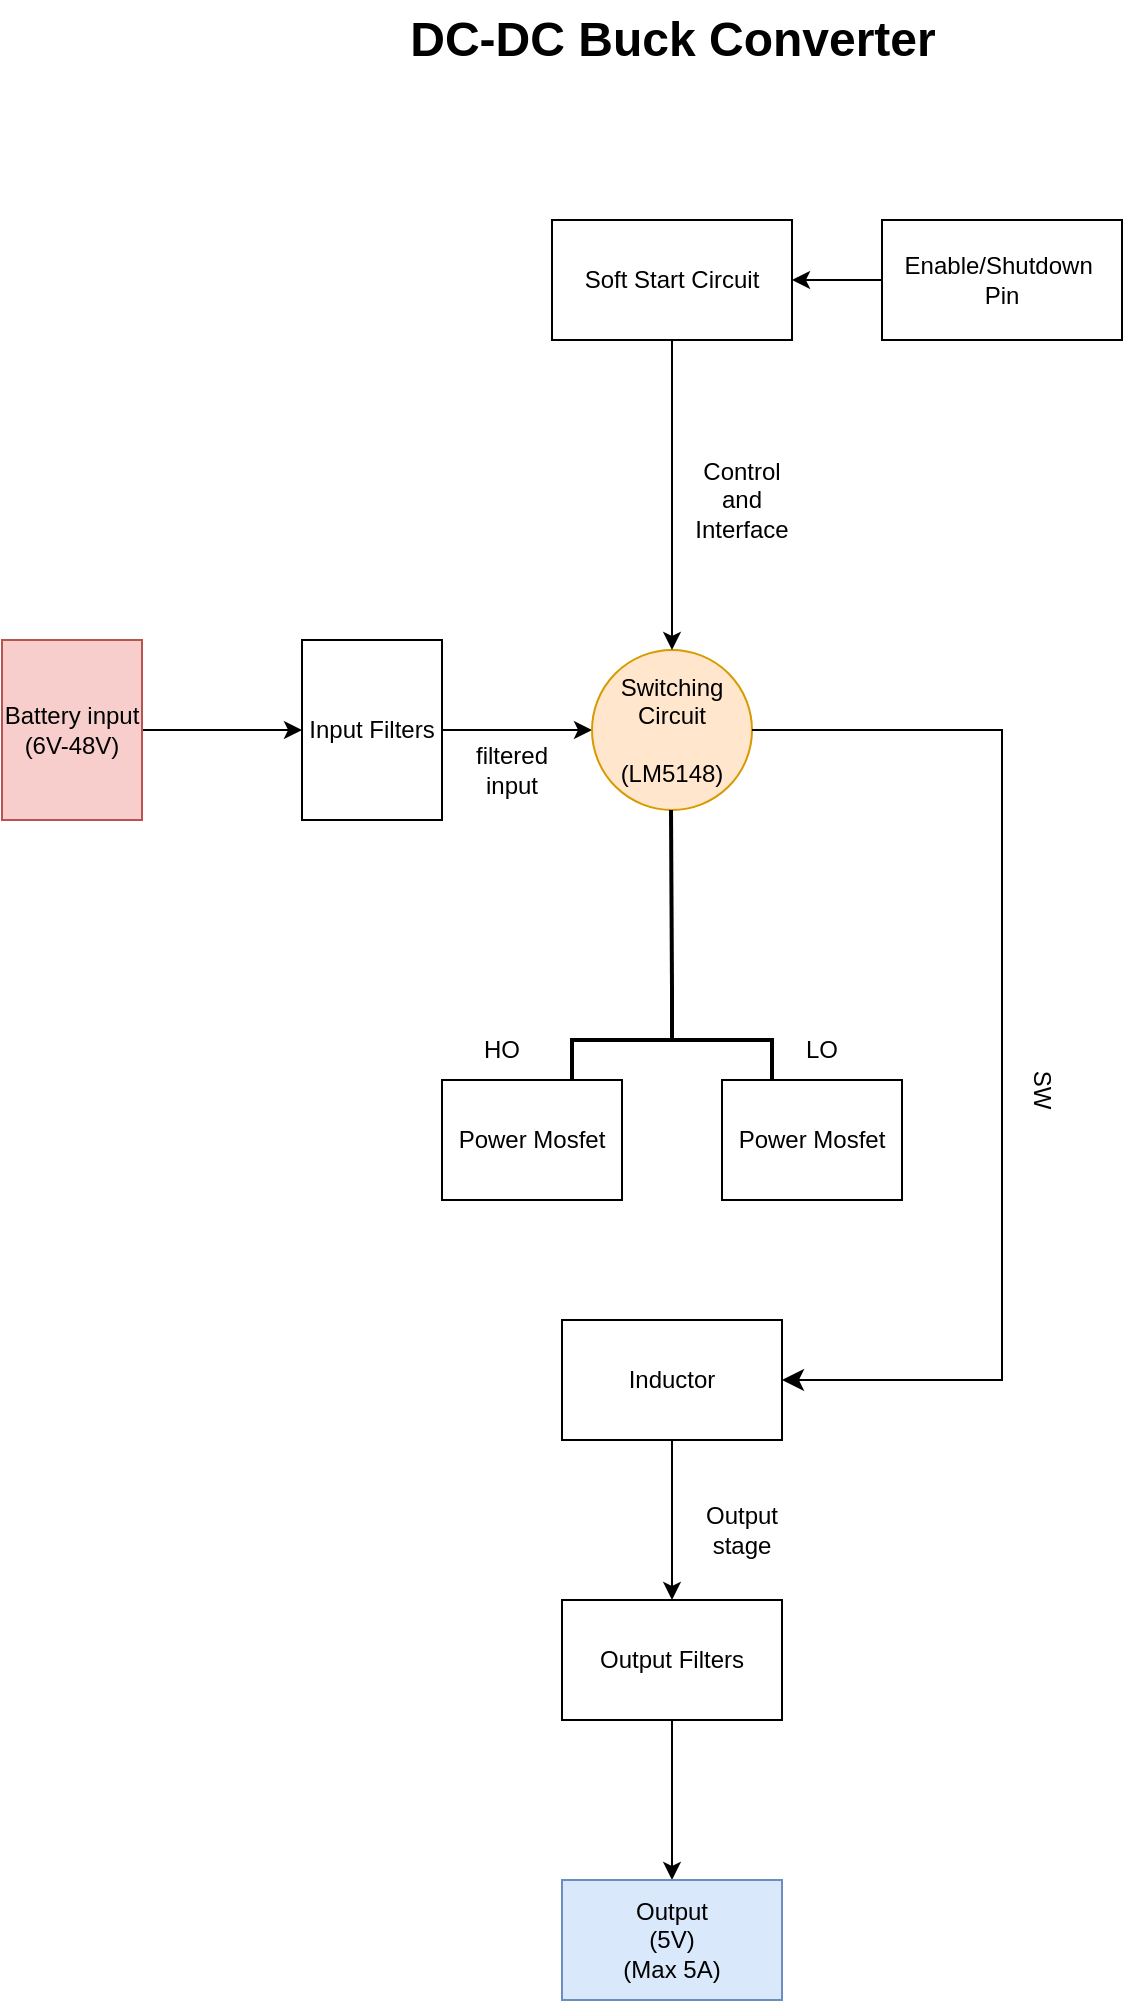 <mxfile version="26.1.1">
  <diagram name="Page-1" id="V_agToamkLolIVIcvrOi">
    <mxGraphModel dx="1050" dy="1622" grid="1" gridSize="10" guides="1" tooltips="1" connect="1" arrows="1" fold="1" page="1" pageScale="1" pageWidth="850" pageHeight="1100" math="0" shadow="0">
      <root>
        <mxCell id="0" />
        <mxCell id="1" parent="0" />
        <mxCell id="L39xVLBxvRy2gjfL3Dl3-106" value="" style="edgeStyle=orthogonalEdgeStyle;rounded=0;orthogonalLoop=1;jettySize=auto;html=1;" parent="1" source="L39xVLBxvRy2gjfL3Dl3-107" target="L39xVLBxvRy2gjfL3Dl3-109" edge="1">
          <mxGeometry relative="1" as="geometry" />
        </mxCell>
        <mxCell id="L39xVLBxvRy2gjfL3Dl3-107" value="Battery input&lt;div&gt;(6V-48V)&lt;/div&gt;" style="rounded=0;whiteSpace=wrap;html=1;fillColor=#f8cecc;strokeColor=#b85450;" parent="1" vertex="1">
          <mxGeometry x="90" y="-700" width="70" height="90" as="geometry" />
        </mxCell>
        <mxCell id="L39xVLBxvRy2gjfL3Dl3-108" value="" style="edgeStyle=orthogonalEdgeStyle;rounded=0;orthogonalLoop=1;jettySize=auto;html=1;" parent="1" source="L39xVLBxvRy2gjfL3Dl3-109" target="L39xVLBxvRy2gjfL3Dl3-110" edge="1">
          <mxGeometry relative="1" as="geometry" />
        </mxCell>
        <mxCell id="L39xVLBxvRy2gjfL3Dl3-109" value="Input Filters" style="rounded=0;whiteSpace=wrap;html=1;" parent="1" vertex="1">
          <mxGeometry x="240" y="-700" width="70" height="90" as="geometry" />
        </mxCell>
        <mxCell id="L39xVLBxvRy2gjfL3Dl3-110" value="Switching Circuit&lt;div&gt;&lt;br&gt;&lt;/div&gt;&lt;div&gt;(LM5148)&lt;/div&gt;" style="ellipse;whiteSpace=wrap;html=1;rounded=0;fillColor=#ffe6cc;strokeColor=#d79b00;" parent="1" vertex="1">
          <mxGeometry x="385" y="-695" width="80" height="80" as="geometry" />
        </mxCell>
        <mxCell id="L39xVLBxvRy2gjfL3Dl3-111" value="" style="strokeWidth=2;html=1;shape=mxgraph.flowchart.annotation_2;align=left;labelPosition=right;pointerEvents=1;rotation=90;" parent="1" vertex="1">
          <mxGeometry x="400" y="-550" width="50" height="100" as="geometry" />
        </mxCell>
        <mxCell id="L39xVLBxvRy2gjfL3Dl3-112" value="" style="endArrow=none;html=1;rounded=0;exitX=0;exitY=0.5;exitDx=0;exitDy=0;exitPerimeter=0;strokeWidth=2;" parent="1" source="L39xVLBxvRy2gjfL3Dl3-111" edge="1">
          <mxGeometry width="50" height="50" relative="1" as="geometry">
            <mxPoint x="425" y="-530" as="sourcePoint" />
            <mxPoint x="424.5" y="-615" as="targetPoint" />
          </mxGeometry>
        </mxCell>
        <mxCell id="L39xVLBxvRy2gjfL3Dl3-113" value="Power Mosfet" style="rounded=0;whiteSpace=wrap;html=1;" parent="1" vertex="1">
          <mxGeometry x="310" y="-480" width="90" height="60" as="geometry" />
        </mxCell>
        <mxCell id="L39xVLBxvRy2gjfL3Dl3-114" value="Power Mosfet" style="rounded=0;whiteSpace=wrap;html=1;" parent="1" vertex="1">
          <mxGeometry x="450" y="-480" width="90" height="60" as="geometry" />
        </mxCell>
        <mxCell id="L39xVLBxvRy2gjfL3Dl3-116" value="" style="edgeStyle=orthogonalEdgeStyle;rounded=0;orthogonalLoop=1;jettySize=auto;html=1;" parent="1" source="L39xVLBxvRy2gjfL3Dl3-117" target="L39xVLBxvRy2gjfL3Dl3-130" edge="1">
          <mxGeometry relative="1" as="geometry" />
        </mxCell>
        <mxCell id="L39xVLBxvRy2gjfL3Dl3-117" value="Inductor" style="rounded=0;whiteSpace=wrap;html=1;" parent="1" vertex="1">
          <mxGeometry x="370" y="-360" width="110" height="60" as="geometry" />
        </mxCell>
        <mxCell id="L39xVLBxvRy2gjfL3Dl3-118" value="HO" style="text;html=1;align=center;verticalAlign=middle;whiteSpace=wrap;rounded=0;" parent="1" vertex="1">
          <mxGeometry x="310" y="-510" width="60" height="30" as="geometry" />
        </mxCell>
        <mxCell id="L39xVLBxvRy2gjfL3Dl3-119" value="LO" style="text;html=1;align=center;verticalAlign=middle;whiteSpace=wrap;rounded=0;" parent="1" vertex="1">
          <mxGeometry x="470" y="-510" width="60" height="30" as="geometry" />
        </mxCell>
        <mxCell id="L39xVLBxvRy2gjfL3Dl3-120" value="" style="edgeStyle=elbowEdgeStyle;elbow=horizontal;endArrow=classic;html=1;curved=0;rounded=0;endSize=8;startSize=8;exitX=1;exitY=0.5;exitDx=0;exitDy=0;entryX=1;entryY=0.5;entryDx=0;entryDy=0;" parent="1" source="L39xVLBxvRy2gjfL3Dl3-110" target="L39xVLBxvRy2gjfL3Dl3-117" edge="1">
          <mxGeometry width="50" height="50" relative="1" as="geometry">
            <mxPoint x="570" y="-645" as="sourcePoint" />
            <mxPoint x="630" y="-340" as="targetPoint" />
            <Array as="points">
              <mxPoint x="590" y="-500" />
            </Array>
          </mxGeometry>
        </mxCell>
        <mxCell id="L39xVLBxvRy2gjfL3Dl3-121" value="DC-DC Buck Converter" style="text;strokeColor=none;fillColor=none;html=1;fontSize=24;fontStyle=1;verticalAlign=middle;align=center;" parent="1" vertex="1">
          <mxGeometry x="360" y="-1020" width="130" height="40" as="geometry" />
        </mxCell>
        <mxCell id="L39xVLBxvRy2gjfL3Dl3-122" value="SW" style="text;html=1;align=center;verticalAlign=middle;whiteSpace=wrap;rounded=0;rotation=90;" parent="1" vertex="1">
          <mxGeometry x="580" y="-490" width="60" height="30" as="geometry" />
        </mxCell>
        <mxCell id="L39xVLBxvRy2gjfL3Dl3-123" value="Soft Start Circuit" style="rounded=0;whiteSpace=wrap;html=1;" parent="1" vertex="1">
          <mxGeometry x="365" y="-910" width="120" height="60" as="geometry" />
        </mxCell>
        <mxCell id="L39xVLBxvRy2gjfL3Dl3-124" value="" style="edgeStyle=orthogonalEdgeStyle;rounded=0;orthogonalLoop=1;jettySize=auto;html=1;" parent="1" source="L39xVLBxvRy2gjfL3Dl3-125" target="L39xVLBxvRy2gjfL3Dl3-123" edge="1">
          <mxGeometry relative="1" as="geometry" />
        </mxCell>
        <mxCell id="L39xVLBxvRy2gjfL3Dl3-125" value="Enable/Shutdown&amp;nbsp;&lt;div&gt;Pin&lt;/div&gt;" style="rounded=0;whiteSpace=wrap;html=1;" parent="1" vertex="1">
          <mxGeometry x="530" y="-910" width="120" height="60" as="geometry" />
        </mxCell>
        <mxCell id="L39xVLBxvRy2gjfL3Dl3-126" value="" style="endArrow=classic;html=1;rounded=0;entryX=0.5;entryY=0;entryDx=0;entryDy=0;exitX=0.5;exitY=1;exitDx=0;exitDy=0;" parent="1" source="L39xVLBxvRy2gjfL3Dl3-123" target="L39xVLBxvRy2gjfL3Dl3-110" edge="1">
          <mxGeometry width="50" height="50" relative="1" as="geometry">
            <mxPoint x="428" y="-850" as="sourcePoint" />
            <mxPoint x="432" y="-695" as="targetPoint" />
            <Array as="points" />
          </mxGeometry>
        </mxCell>
        <mxCell id="L39xVLBxvRy2gjfL3Dl3-127" value="filtered input" style="text;html=1;align=center;verticalAlign=middle;whiteSpace=wrap;rounded=0;" parent="1" vertex="1">
          <mxGeometry x="325" y="-650" width="40" height="30" as="geometry" />
        </mxCell>
        <mxCell id="L39xVLBxvRy2gjfL3Dl3-128" value="Control and Interface" style="text;html=1;align=center;verticalAlign=middle;whiteSpace=wrap;rounded=0;rotation=0;" parent="1" vertex="1">
          <mxGeometry x="430" y="-790" width="60" height="40" as="geometry" />
        </mxCell>
        <mxCell id="L39xVLBxvRy2gjfL3Dl3-129" value="" style="edgeStyle=orthogonalEdgeStyle;rounded=0;orthogonalLoop=1;jettySize=auto;html=1;" parent="1" source="L39xVLBxvRy2gjfL3Dl3-130" target="L39xVLBxvRy2gjfL3Dl3-131" edge="1">
          <mxGeometry relative="1" as="geometry" />
        </mxCell>
        <mxCell id="L39xVLBxvRy2gjfL3Dl3-130" value="Output Filters" style="rounded=0;whiteSpace=wrap;html=1;" parent="1" vertex="1">
          <mxGeometry x="370" y="-220" width="110" height="60" as="geometry" />
        </mxCell>
        <mxCell id="L39xVLBxvRy2gjfL3Dl3-131" value="Output&lt;div&gt;(5V)&lt;/div&gt;&lt;div&gt;(Max 5A)&lt;/div&gt;" style="rounded=0;whiteSpace=wrap;html=1;fillColor=#dae8fc;strokeColor=#6c8ebf;" parent="1" vertex="1">
          <mxGeometry x="370" y="-80" width="110" height="60" as="geometry" />
        </mxCell>
        <mxCell id="L39xVLBxvRy2gjfL3Dl3-132" value="Output stage" style="text;html=1;align=center;verticalAlign=middle;whiteSpace=wrap;rounded=0;" parent="1" vertex="1">
          <mxGeometry x="430" y="-270" width="60" height="30" as="geometry" />
        </mxCell>
      </root>
    </mxGraphModel>
  </diagram>
</mxfile>
